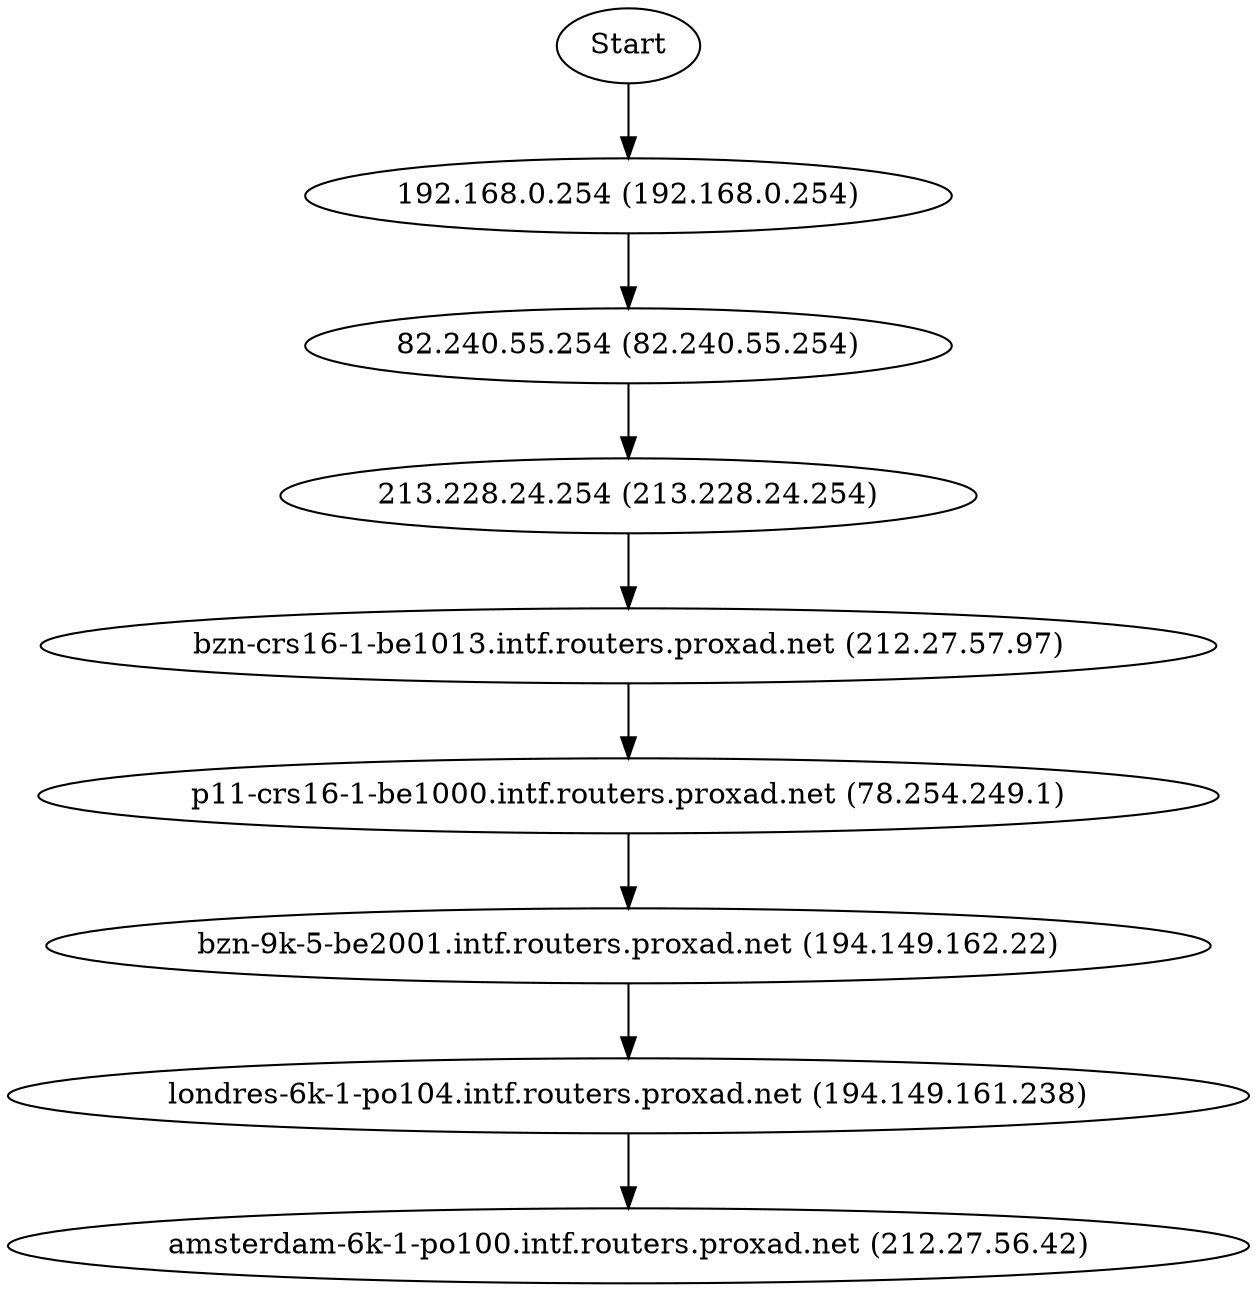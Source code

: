 digraph G {
"Start" -> "192.168.0.254 (192.168.0.254)"; 
"192.168.0.254 (192.168.0.254)" -> "82.240.55.254 (82.240.55.254)"; 
"82.240.55.254 (82.240.55.254)" -> "213.228.24.254 (213.228.24.254)"; 
"213.228.24.254 (213.228.24.254)" -> "bzn-crs16-1-be1013.intf.routers.proxad.net (212.27.57.97)"; 
"bzn-crs16-1-be1013.intf.routers.proxad.net (212.27.57.97)" -> "p11-crs16-1-be1000.intf.routers.proxad.net (78.254.249.1)"; 
"p11-crs16-1-be1000.intf.routers.proxad.net (78.254.249.1)" -> "bzn-9k-5-be2001.intf.routers.proxad.net (194.149.162.22)"; 
"bzn-9k-5-be2001.intf.routers.proxad.net (194.149.162.22)" -> "londres-6k-1-po104.intf.routers.proxad.net (194.149.161.238)"; 
"londres-6k-1-po104.intf.routers.proxad.net (194.149.161.238)" -> "amsterdam-6k-1-po100.intf.routers.proxad.net (212.27.56.42)"; 
}
